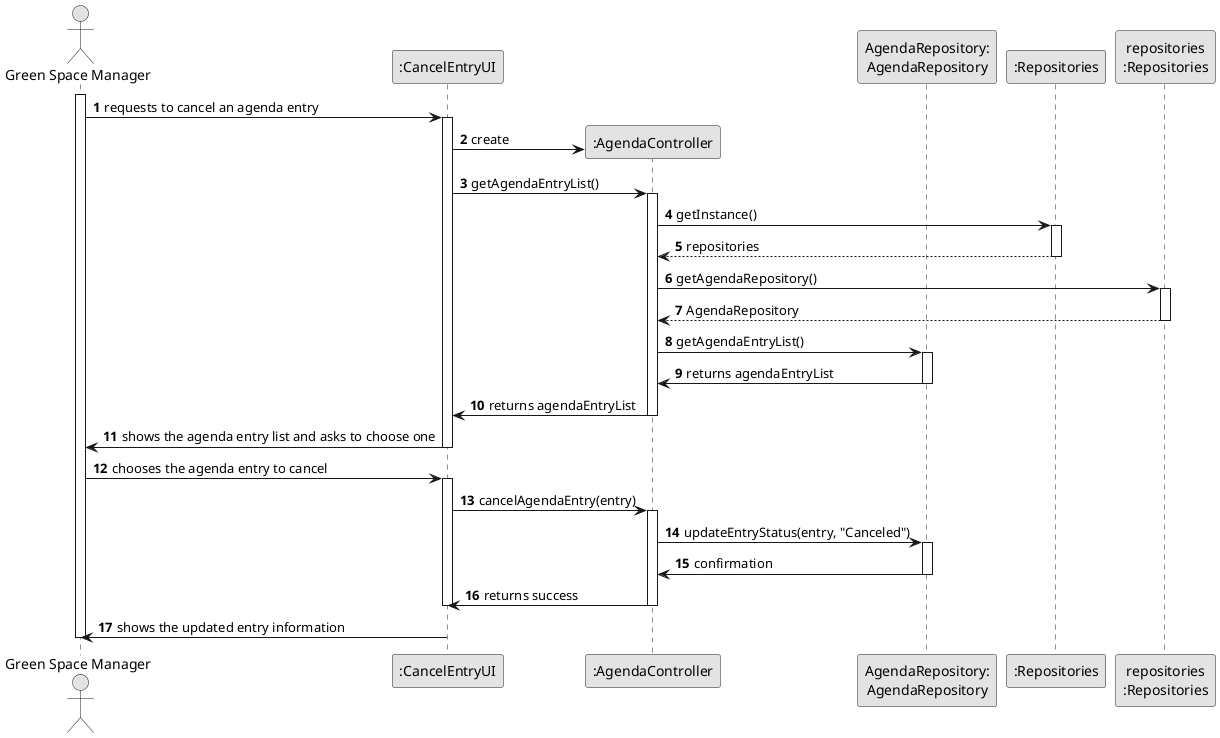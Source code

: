 @startuml
skinparam monochrome true
skinparam packageStyle rectangle
skinparam shadowing false

autonumber

actor "Green Space Manager" as GSM
participant ":CancelEntryUI" as UI
participant ":AgendaController" as AgendaCTRL
participant "AgendaRepository:\nAgendaRepository" as AgendaRepository
participant ":Repositories" as RepositorySingleton
participant "repositories\n:Repositories" as PLAT

activate GSM
    GSM -> UI : requests to cancel an agenda entry
    activate UI
    UI -> AgendaCTRL** : create
    UI -> AgendaCTRL : getAgendaEntryList()
    activate AgendaCTRL
        AgendaCTRL -> RepositorySingleton : getInstance()
        activate RepositorySingleton
            RepositorySingleton --> AgendaCTRL : repositories
        deactivate RepositorySingleton

        AgendaCTRL -> PLAT : getAgendaRepository()
        activate PLAT
            PLAT --> AgendaCTRL : AgendaRepository
        deactivate PLAT

        AgendaCTRL -> AgendaRepository : getAgendaEntryList()
        activate AgendaRepository
            AgendaRepository -> AgendaCTRL : returns agendaEntryList
        deactivate AgendaRepository
        AgendaCTRL -> UI : returns agendaEntryList
    deactivate AgendaCTRL
    UI -> GSM : shows the agenda entry list and asks to choose one
    deactivate UI
    GSM -> UI : chooses the agenda entry to cancel

    activate UI
        UI -> AgendaCTRL : cancelAgendaEntry(entry)
        activate AgendaCTRL
            AgendaCTRL -> AgendaRepository : updateEntryStatus(entry, "Canceled")
            activate AgendaRepository
                AgendaRepository -> AgendaCTRL : confirmation
            deactivate AgendaRepository
            AgendaCTRL -> UI : returns success
        deactivate AgendaCTRL
    deactivate UI
    UI -> GSM : shows the updated entry information
deactivate GSM

@enduml